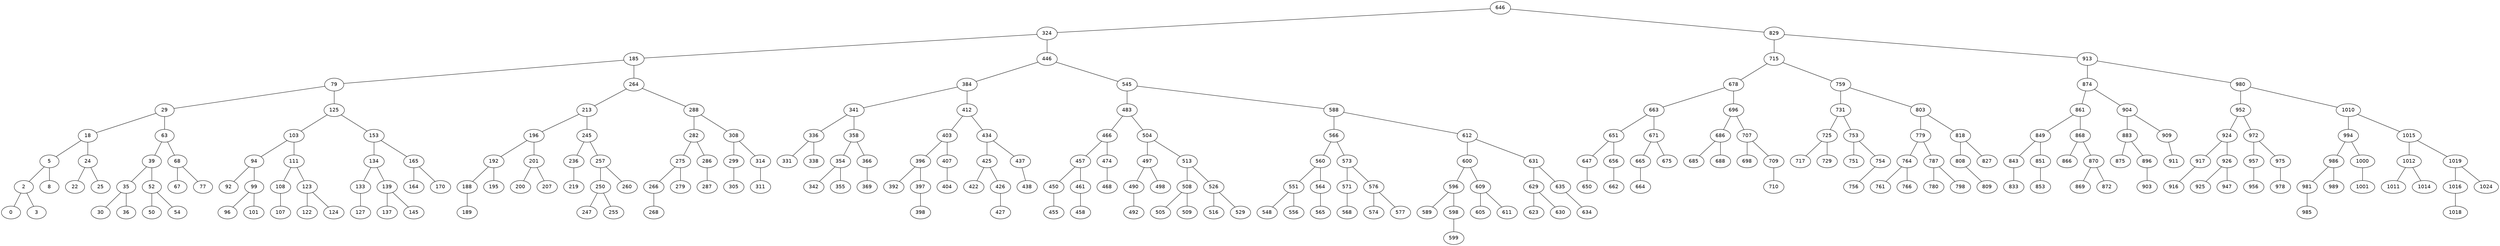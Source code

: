 graph BST {
    node [fontname="Helvetica"];
    646 [label="646"];
    646 -- 324;
    324 [label="324"];
    324 -- 185;
    185 [label="185"];
    185 -- 79;
    79 [label="79"];
    79 -- 29;
    29 [label="29"];
    29 -- 18;
    18 [label="18"];
    18 -- 5;
    5 [label="5"];
    5 -- 2;
    2 [label="2"];
    2 -- 0;
    0 [label="0"];
    2 -- 3;
    3 [label="3"];
    5 -- 8;
    8 [label="8"];
    18 -- 24;
    24 [label="24"];
    24 -- 22;
    22 [label="22"];
    24 -- 25;
    25 [label="25"];
    29 -- 63;
    63 [label="63"];
    63 -- 39;
    39 [label="39"];
    39 -- 35;
    35 [label="35"];
    35 -- 30;
    30 [label="30"];
    35 -- 36;
    36 [label="36"];
    39 -- 52;
    52 [label="52"];
    52 -- 50;
    50 [label="50"];
    52 -- 54;
    54 [label="54"];
    63 -- 68;
    68 [label="68"];
    68 -- 67;
    67 [label="67"];
    68 -- 77;
    77 [label="77"];
    79 -- 125;
    125 [label="125"];
    125 -- 103;
    103 [label="103"];
    103 -- 94;
    94 [label="94"];
    94 -- 92;
    92 [label="92"];
    94 -- 99;
    99 [label="99"];
    99 -- 96;
    96 [label="96"];
    99 -- 101;
    101 [label="101"];
    103 -- 111;
    111 [label="111"];
    111 -- 108;
    108 [label="108"];
    108 -- 107;
    107 [label="107"];
    111 -- 123;
    123 [label="123"];
    123 -- 122;
    122 [label="122"];
    123 -- 124;
    124 [label="124"];
    125 -- 153;
    153 [label="153"];
    153 -- 134;
    134 [label="134"];
    134 -- 133;
    133 [label="133"];
    133 -- 127;
    127 [label="127"];
    134 -- 139;
    139 [label="139"];
    139 -- 137;
    137 [label="137"];
    139 -- 145;
    145 [label="145"];
    153 -- 165;
    165 [label="165"];
    165 -- 164;
    164 [label="164"];
    165 -- 170;
    170 [label="170"];
    185 -- 264;
    264 [label="264"];
    264 -- 213;
    213 [label="213"];
    213 -- 196;
    196 [label="196"];
    196 -- 192;
    192 [label="192"];
    192 -- 188;
    188 [label="188"];
    188 -- 189;
    189 [label="189"];
    192 -- 195;
    195 [label="195"];
    196 -- 201;
    201 [label="201"];
    201 -- 200;
    200 [label="200"];
    201 -- 207;
    207 [label="207"];
    213 -- 245;
    245 [label="245"];
    245 -- 236;
    236 [label="236"];
    236 -- 219;
    219 [label="219"];
    245 -- 257;
    257 [label="257"];
    257 -- 250;
    250 [label="250"];
    250 -- 247;
    247 [label="247"];
    250 -- 255;
    255 [label="255"];
    257 -- 260;
    260 [label="260"];
    264 -- 288;
    288 [label="288"];
    288 -- 282;
    282 [label="282"];
    282 -- 275;
    275 [label="275"];
    275 -- 266;
    266 [label="266"];
    266 -- 268;
    268 [label="268"];
    275 -- 279;
    279 [label="279"];
    282 -- 286;
    286 [label="286"];
    286 -- 287;
    287 [label="287"];
    288 -- 308;
    308 [label="308"];
    308 -- 299;
    299 [label="299"];
    299 -- 305;
    305 [label="305"];
    308 -- 314;
    314 [label="314"];
    314 -- 311;
    311 [label="311"];
    324 -- 446;
    446 [label="446"];
    446 -- 384;
    384 [label="384"];
    384 -- 341;
    341 [label="341"];
    341 -- 336;
    336 [label="336"];
    336 -- 331;
    331 [label="331"];
    336 -- 338;
    338 [label="338"];
    341 -- 358;
    358 [label="358"];
    358 -- 354;
    354 [label="354"];
    354 -- 342;
    342 [label="342"];
    354 -- 355;
    355 [label="355"];
    358 -- 366;
    366 [label="366"];
    366 -- 369;
    369 [label="369"];
    384 -- 412;
    412 [label="412"];
    412 -- 403;
    403 [label="403"];
    403 -- 396;
    396 [label="396"];
    396 -- 392;
    392 [label="392"];
    396 -- 397;
    397 [label="397"];
    397 -- 398;
    398 [label="398"];
    403 -- 407;
    407 [label="407"];
    407 -- 404;
    404 [label="404"];
    412 -- 434;
    434 [label="434"];
    434 -- 425;
    425 [label="425"];
    425 -- 422;
    422 [label="422"];
    425 -- 426;
    426 [label="426"];
    426 -- 427;
    427 [label="427"];
    434 -- 437;
    437 [label="437"];
    437 -- 438;
    438 [label="438"];
    446 -- 545;
    545 [label="545"];
    545 -- 483;
    483 [label="483"];
    483 -- 466;
    466 [label="466"];
    466 -- 457;
    457 [label="457"];
    457 -- 450;
    450 [label="450"];
    450 -- 455;
    455 [label="455"];
    457 -- 461;
    461 [label="461"];
    461 -- 458;
    458 [label="458"];
    466 -- 474;
    474 [label="474"];
    474 -- 468;
    468 [label="468"];
    483 -- 504;
    504 [label="504"];
    504 -- 497;
    497 [label="497"];
    497 -- 490;
    490 [label="490"];
    490 -- 492;
    492 [label="492"];
    497 -- 498;
    498 [label="498"];
    504 -- 513;
    513 [label="513"];
    513 -- 508;
    508 [label="508"];
    508 -- 505;
    505 [label="505"];
    508 -- 509;
    509 [label="509"];
    513 -- 526;
    526 [label="526"];
    526 -- 516;
    516 [label="516"];
    526 -- 529;
    529 [label="529"];
    545 -- 588;
    588 [label="588"];
    588 -- 566;
    566 [label="566"];
    566 -- 560;
    560 [label="560"];
    560 -- 551;
    551 [label="551"];
    551 -- 548;
    548 [label="548"];
    551 -- 556;
    556 [label="556"];
    560 -- 564;
    564 [label="564"];
    564 -- 565;
    565 [label="565"];
    566 -- 573;
    573 [label="573"];
    573 -- 571;
    571 [label="571"];
    571 -- 568;
    568 [label="568"];
    573 -- 576;
    576 [label="576"];
    576 -- 574;
    574 [label="574"];
    576 -- 577;
    577 [label="577"];
    588 -- 612;
    612 [label="612"];
    612 -- 600;
    600 [label="600"];
    600 -- 596;
    596 [label="596"];
    596 -- 589;
    589 [label="589"];
    596 -- 598;
    598 [label="598"];
    598 -- 599;
    599 [label="599"];
    600 -- 609;
    609 [label="609"];
    609 -- 605;
    605 [label="605"];
    609 -- 611;
    611 [label="611"];
    612 -- 631;
    631 [label="631"];
    631 -- 629;
    629 [label="629"];
    629 -- 623;
    623 [label="623"];
    629 -- 630;
    630 [label="630"];
    631 -- 635;
    635 [label="635"];
    635 -- 634;
    634 [label="634"];
    646 -- 829;
    829 [label="829"];
    829 -- 715;
    715 [label="715"];
    715 -- 678;
    678 [label="678"];
    678 -- 663;
    663 [label="663"];
    663 -- 651;
    651 [label="651"];
    651 -- 647;
    647 [label="647"];
    647 -- 650;
    650 [label="650"];
    651 -- 656;
    656 [label="656"];
    656 -- 662;
    662 [label="662"];
    663 -- 671;
    671 [label="671"];
    671 -- 665;
    665 [label="665"];
    665 -- 664;
    664 [label="664"];
    671 -- 675;
    675 [label="675"];
    678 -- 696;
    696 [label="696"];
    696 -- 686;
    686 [label="686"];
    686 -- 685;
    685 [label="685"];
    686 -- 688;
    688 [label="688"];
    696 -- 707;
    707 [label="707"];
    707 -- 698;
    698 [label="698"];
    707 -- 709;
    709 [label="709"];
    709 -- 710;
    710 [label="710"];
    715 -- 759;
    759 [label="759"];
    759 -- 731;
    731 [label="731"];
    731 -- 725;
    725 [label="725"];
    725 -- 717;
    717 [label="717"];
    725 -- 729;
    729 [label="729"];
    731 -- 753;
    753 [label="753"];
    753 -- 751;
    751 [label="751"];
    753 -- 754;
    754 [label="754"];
    754 -- 756;
    756 [label="756"];
    759 -- 803;
    803 [label="803"];
    803 -- 779;
    779 [label="779"];
    779 -- 764;
    764 [label="764"];
    764 -- 761;
    761 [label="761"];
    764 -- 766;
    766 [label="766"];
    779 -- 787;
    787 [label="787"];
    787 -- 780;
    780 [label="780"];
    787 -- 798;
    798 [label="798"];
    803 -- 818;
    818 [label="818"];
    818 -- 808;
    808 [label="808"];
    808 -- 809;
    809 [label="809"];
    818 -- 827;
    827 [label="827"];
    829 -- 913;
    913 [label="913"];
    913 -- 874;
    874 [label="874"];
    874 -- 861;
    861 [label="861"];
    861 -- 849;
    849 [label="849"];
    849 -- 843;
    843 [label="843"];
    843 -- 833;
    833 [label="833"];
    849 -- 851;
    851 [label="851"];
    851 -- 853;
    853 [label="853"];
    861 -- 868;
    868 [label="868"];
    868 -- 866;
    866 [label="866"];
    868 -- 870;
    870 [label="870"];
    870 -- 869;
    869 [label="869"];
    870 -- 872;
    872 [label="872"];
    874 -- 904;
    904 [label="904"];
    904 -- 883;
    883 [label="883"];
    883 -- 875;
    875 [label="875"];
    883 -- 896;
    896 [label="896"];
    896 -- 903;
    903 [label="903"];
    904 -- 909;
    909 [label="909"];
    909 -- 911;
    911 [label="911"];
    913 -- 980;
    980 [label="980"];
    980 -- 952;
    952 [label="952"];
    952 -- 924;
    924 [label="924"];
    924 -- 917;
    917 [label="917"];
    917 -- 916;
    916 [label="916"];
    924 -- 926;
    926 [label="926"];
    926 -- 925;
    925 [label="925"];
    926 -- 947;
    947 [label="947"];
    952 -- 972;
    972 [label="972"];
    972 -- 957;
    957 [label="957"];
    957 -- 956;
    956 [label="956"];
    972 -- 975;
    975 [label="975"];
    975 -- 978;
    978 [label="978"];
    980 -- 1010;
    1010 [label="1010"];
    1010 -- 994;
    994 [label="994"];
    994 -- 986;
    986 [label="986"];
    986 -- 981;
    981 [label="981"];
    981 -- 985;
    985 [label="985"];
    986 -- 989;
    989 [label="989"];
    994 -- 1000;
    1000 [label="1000"];
    1000 -- 1001;
    1001 [label="1001"];
    1010 -- 1015;
    1015 [label="1015"];
    1015 -- 1012;
    1012 [label="1012"];
    1012 -- 1011;
    1011 [label="1011"];
    1012 -- 1014;
    1014 [label="1014"];
    1015 -- 1019;
    1019 [label="1019"];
    1019 -- 1016;
    1016 [label="1016"];
    1016 -- 1018;
    1018 [label="1018"];
    1019 -- 1024;
    1024 [label="1024"];
}
